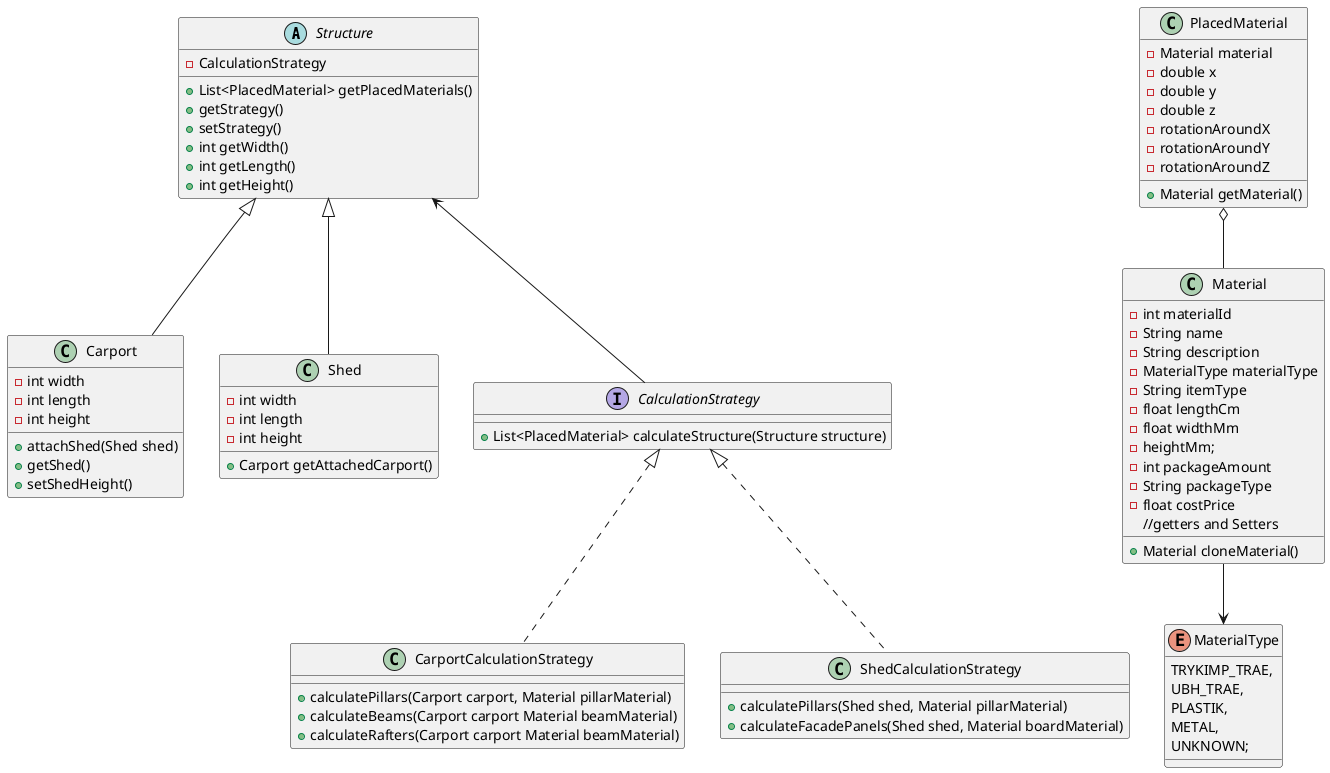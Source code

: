 @startuml

abstract class Structure {
    - CalculationStrategy
    + List<PlacedMaterial> getPlacedMaterials()
    + getStrategy()
    + setStrategy()
    + int getWidth()
    + int getLength()
    + int getHeight()
}

class Carport {
    - int width
    - int length
    - int height
    + attachShed(Shed shed)
    + getShed()
    + setShedHeight()
}

class Shed {
    - int width
    - int length
    - int height
    + Carport getAttachedCarport()
}

interface CalculationStrategy {
    + List<PlacedMaterial> calculateStructure(Structure structure)
}

class CarportCalculationStrategy {
    + calculatePillars(Carport carport, Material pillarMaterial)
    + calculateBeams(Carport carport Material beamMaterial)
    + calculateRafters(Carport carport Material beamMaterial)
}

class ShedCalculationStrategy {
    + calculatePillars(Shed shed, Material pillarMaterial)
    + calculateFacadePanels(Shed shed, Material boardMaterial)
}

class Material {
    - int materialId
    - String name
    - String description
    - MaterialType materialType
    - String itemType
    - float lengthCm
    - float widthMm
    - heightMm;
    - int packageAmount
    - String packageType
    - float costPrice
    + Material cloneMaterial()
    //getters and Setters
}

class PlacedMaterial {
    - Material material
    - double x
    - double y
    - double z
    - rotationAroundX
    - rotationAroundY
    - rotationAroundZ
    + Material getMaterial()
}

enum MaterialType {
    TRYKIMP_TRAE,
    UBH_TRAE,
    PLASTIK,
    METAL,
    UNKNOWN;
}

Structure <|-- Carport
Structure <|-- Shed
Structure <-- CalculationStrategy
CalculationStrategy <|.. CarportCalculationStrategy
CalculationStrategy <|.. ShedCalculationStrategy
Material --> MaterialType
PlacedMaterial o-- Material

@enduml
